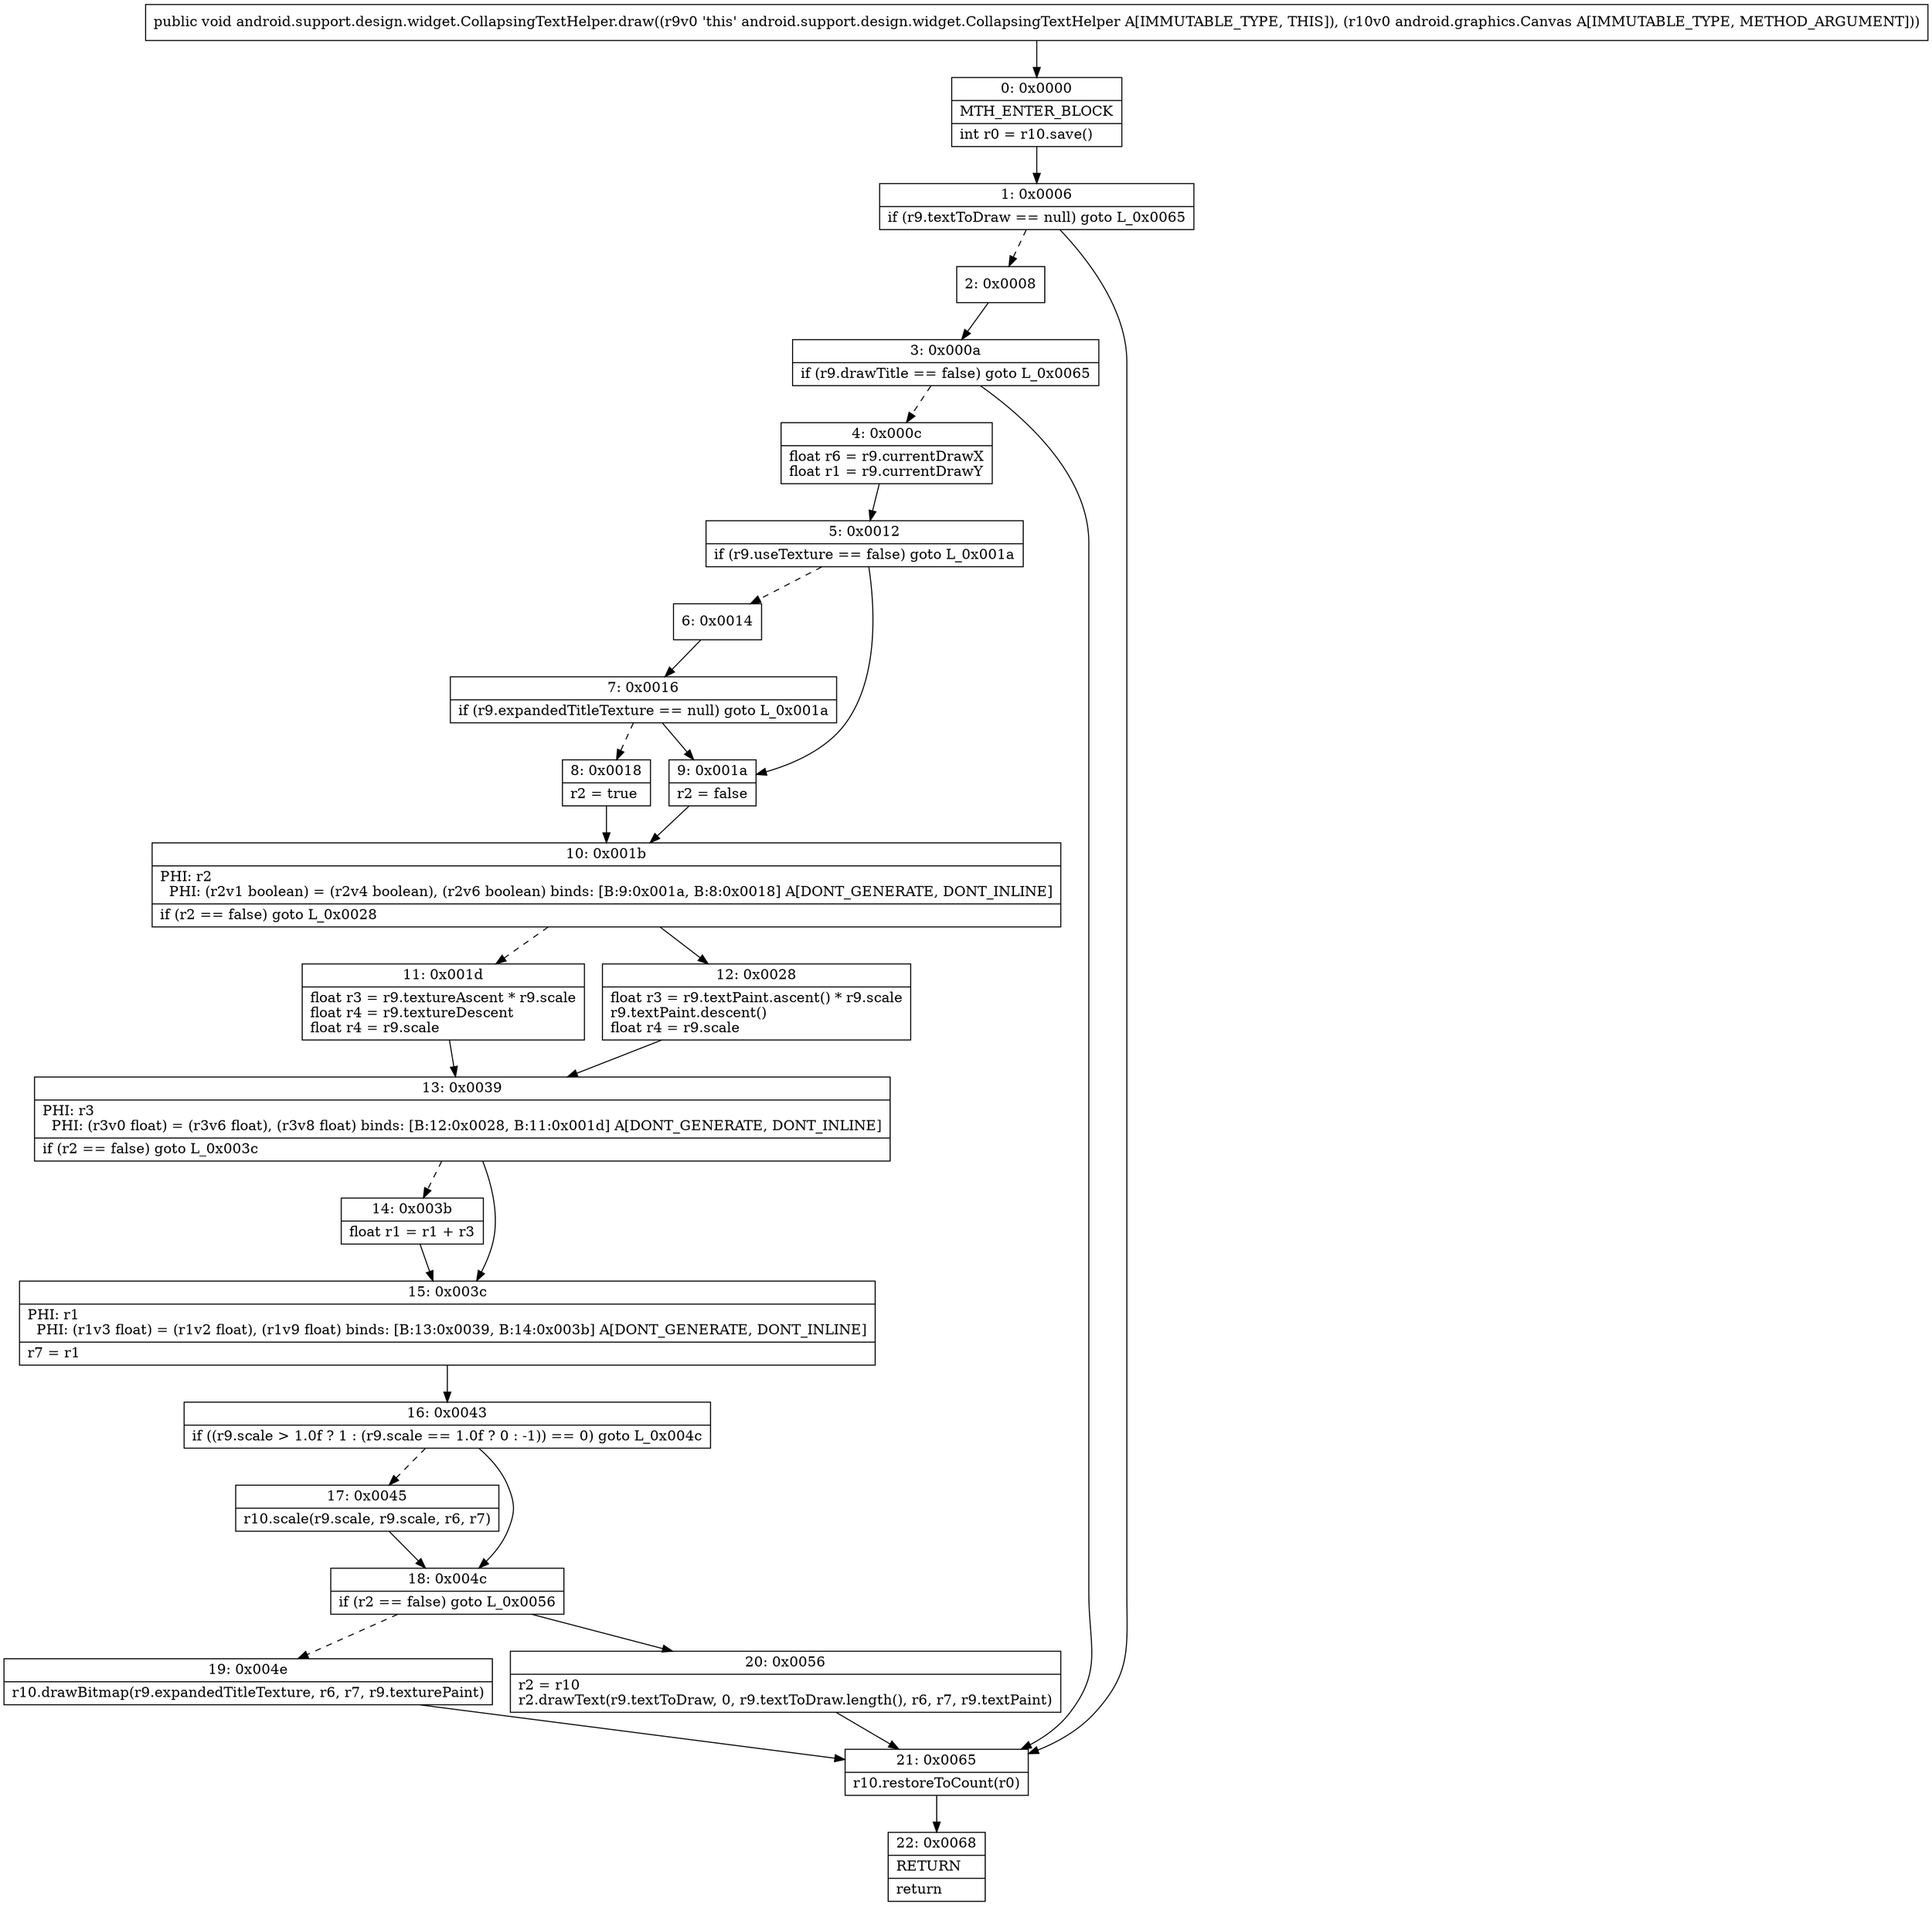 digraph "CFG forandroid.support.design.widget.CollapsingTextHelper.draw(Landroid\/graphics\/Canvas;)V" {
Node_0 [shape=record,label="{0\:\ 0x0000|MTH_ENTER_BLOCK\l|int r0 = r10.save()\l}"];
Node_1 [shape=record,label="{1\:\ 0x0006|if (r9.textToDraw == null) goto L_0x0065\l}"];
Node_2 [shape=record,label="{2\:\ 0x0008}"];
Node_3 [shape=record,label="{3\:\ 0x000a|if (r9.drawTitle == false) goto L_0x0065\l}"];
Node_4 [shape=record,label="{4\:\ 0x000c|float r6 = r9.currentDrawX\lfloat r1 = r9.currentDrawY\l}"];
Node_5 [shape=record,label="{5\:\ 0x0012|if (r9.useTexture == false) goto L_0x001a\l}"];
Node_6 [shape=record,label="{6\:\ 0x0014}"];
Node_7 [shape=record,label="{7\:\ 0x0016|if (r9.expandedTitleTexture == null) goto L_0x001a\l}"];
Node_8 [shape=record,label="{8\:\ 0x0018|r2 = true\l}"];
Node_9 [shape=record,label="{9\:\ 0x001a|r2 = false\l}"];
Node_10 [shape=record,label="{10\:\ 0x001b|PHI: r2 \l  PHI: (r2v1 boolean) = (r2v4 boolean), (r2v6 boolean) binds: [B:9:0x001a, B:8:0x0018] A[DONT_GENERATE, DONT_INLINE]\l|if (r2 == false) goto L_0x0028\l}"];
Node_11 [shape=record,label="{11\:\ 0x001d|float r3 = r9.textureAscent * r9.scale\lfloat r4 = r9.textureDescent\lfloat r4 = r9.scale\l}"];
Node_12 [shape=record,label="{12\:\ 0x0028|float r3 = r9.textPaint.ascent() * r9.scale\lr9.textPaint.descent()\lfloat r4 = r9.scale\l}"];
Node_13 [shape=record,label="{13\:\ 0x0039|PHI: r3 \l  PHI: (r3v0 float) = (r3v6 float), (r3v8 float) binds: [B:12:0x0028, B:11:0x001d] A[DONT_GENERATE, DONT_INLINE]\l|if (r2 == false) goto L_0x003c\l}"];
Node_14 [shape=record,label="{14\:\ 0x003b|float r1 = r1 + r3\l}"];
Node_15 [shape=record,label="{15\:\ 0x003c|PHI: r1 \l  PHI: (r1v3 float) = (r1v2 float), (r1v9 float) binds: [B:13:0x0039, B:14:0x003b] A[DONT_GENERATE, DONT_INLINE]\l|r7 = r1\l}"];
Node_16 [shape=record,label="{16\:\ 0x0043|if ((r9.scale \> 1.0f ? 1 : (r9.scale == 1.0f ? 0 : \-1)) == 0) goto L_0x004c\l}"];
Node_17 [shape=record,label="{17\:\ 0x0045|r10.scale(r9.scale, r9.scale, r6, r7)\l}"];
Node_18 [shape=record,label="{18\:\ 0x004c|if (r2 == false) goto L_0x0056\l}"];
Node_19 [shape=record,label="{19\:\ 0x004e|r10.drawBitmap(r9.expandedTitleTexture, r6, r7, r9.texturePaint)\l}"];
Node_20 [shape=record,label="{20\:\ 0x0056|r2 = r10\lr2.drawText(r9.textToDraw, 0, r9.textToDraw.length(), r6, r7, r9.textPaint)\l}"];
Node_21 [shape=record,label="{21\:\ 0x0065|r10.restoreToCount(r0)\l}"];
Node_22 [shape=record,label="{22\:\ 0x0068|RETURN\l|return\l}"];
MethodNode[shape=record,label="{public void android.support.design.widget.CollapsingTextHelper.draw((r9v0 'this' android.support.design.widget.CollapsingTextHelper A[IMMUTABLE_TYPE, THIS]), (r10v0 android.graphics.Canvas A[IMMUTABLE_TYPE, METHOD_ARGUMENT])) }"];
MethodNode -> Node_0;
Node_0 -> Node_1;
Node_1 -> Node_2[style=dashed];
Node_1 -> Node_21;
Node_2 -> Node_3;
Node_3 -> Node_4[style=dashed];
Node_3 -> Node_21;
Node_4 -> Node_5;
Node_5 -> Node_6[style=dashed];
Node_5 -> Node_9;
Node_6 -> Node_7;
Node_7 -> Node_8[style=dashed];
Node_7 -> Node_9;
Node_8 -> Node_10;
Node_9 -> Node_10;
Node_10 -> Node_11[style=dashed];
Node_10 -> Node_12;
Node_11 -> Node_13;
Node_12 -> Node_13;
Node_13 -> Node_14[style=dashed];
Node_13 -> Node_15;
Node_14 -> Node_15;
Node_15 -> Node_16;
Node_16 -> Node_17[style=dashed];
Node_16 -> Node_18;
Node_17 -> Node_18;
Node_18 -> Node_19[style=dashed];
Node_18 -> Node_20;
Node_19 -> Node_21;
Node_20 -> Node_21;
Node_21 -> Node_22;
}

